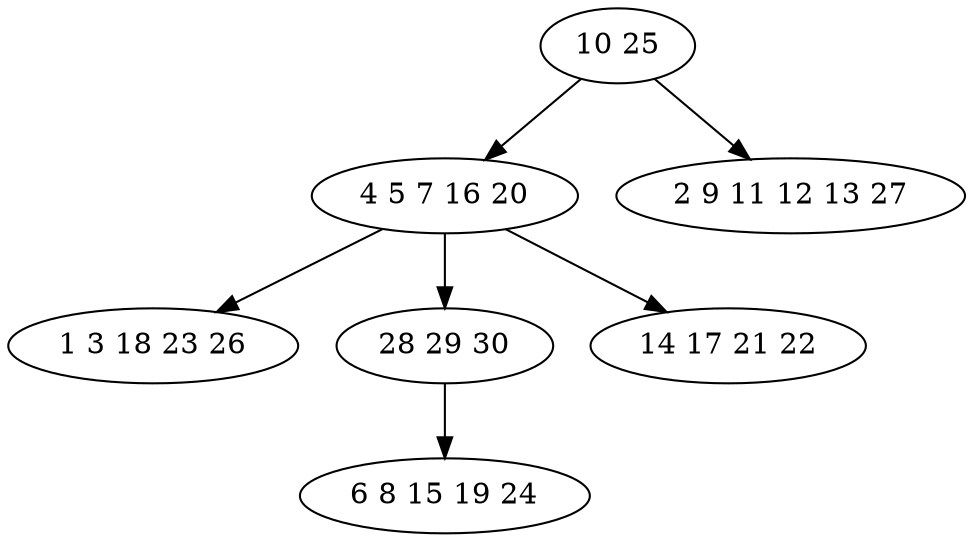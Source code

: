 digraph true_tree {
	"0" -> "1"
	"1" -> "2"
	"1" -> "3"
	"1" -> "4"
	"0" -> "5"
	"3" -> "6"
	"0" [label="10 25"];
	"1" [label="4 5 7 16 20"];
	"2" [label="1 3 18 23 26"];
	"3" [label="28 29 30"];
	"4" [label="14 17 21 22"];
	"5" [label="2 9 11 12 13 27"];
	"6" [label="6 8 15 19 24"];
}
